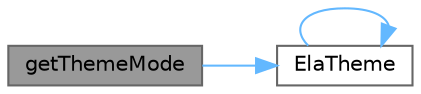 digraph "getThemeMode"
{
 // LATEX_PDF_SIZE
  bgcolor="transparent";
  edge [fontname=Helvetica,fontsize=10,labelfontname=Helvetica,labelfontsize=10];
  node [fontname=Helvetica,fontsize=10,shape=box,height=0.2,width=0.4];
  rankdir="LR";
  Node1 [id="Node000001",label="getThemeMode",height=0.2,width=0.4,color="gray40", fillcolor="grey60", style="filled", fontcolor="black",tooltip="获取当前主题模式"];
  Node1 -> Node2 [id="edge1_Node000001_Node000002",color="steelblue1",style="solid",tooltip=" "];
  Node2 [id="Node000002",label="ElaTheme",height=0.2,width=0.4,color="grey40", fillcolor="white", style="filled",URL="$class_ela_theme.html#a0dde7050ef4559d7aa674f29abec37b5",tooltip="构造函数，初始化主题管理对象"];
  Node2 -> Node2 [id="edge2_Node000002_Node000002",color="steelblue1",style="solid",tooltip=" "];
}
